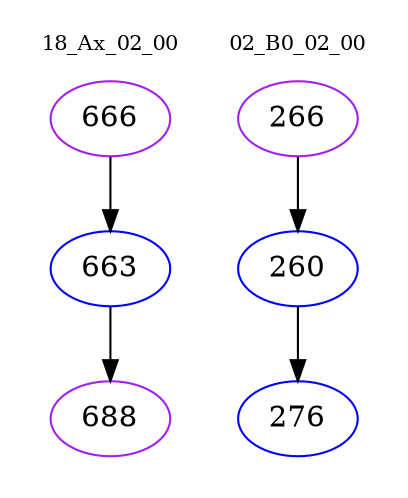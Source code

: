 digraph{
subgraph cluster_0 {
color = white
label = "18_Ax_02_00";
fontsize=10;
T0_666 [label="666", color="purple"]
T0_666 -> T0_663 [color="black"]
T0_663 [label="663", color="blue"]
T0_663 -> T0_688 [color="black"]
T0_688 [label="688", color="purple"]
}
subgraph cluster_1 {
color = white
label = "02_B0_02_00";
fontsize=10;
T1_266 [label="266", color="purple"]
T1_266 -> T1_260 [color="black"]
T1_260 [label="260", color="blue"]
T1_260 -> T1_276 [color="black"]
T1_276 [label="276", color="blue"]
}
}
